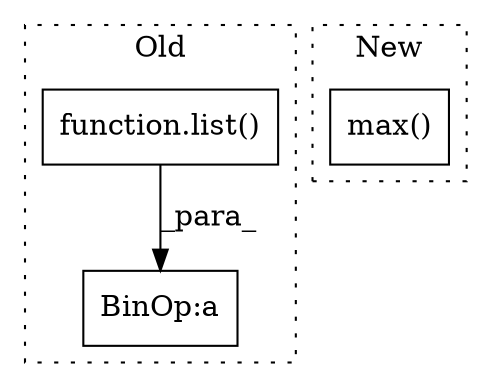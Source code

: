 digraph G {
subgraph cluster0 {
1 [label="function.list()" a="75" s="8244,8295" l="5,1" shape="box"];
3 [label="BinOp:a" a="82" s="8721" l="3" shape="box"];
label = "Old";
style="dotted";
}
subgraph cluster1 {
2 [label="max()" a="75" s="8051" l="62" shape="box"];
label = "New";
style="dotted";
}
1 -> 3 [label="_para_"];
}